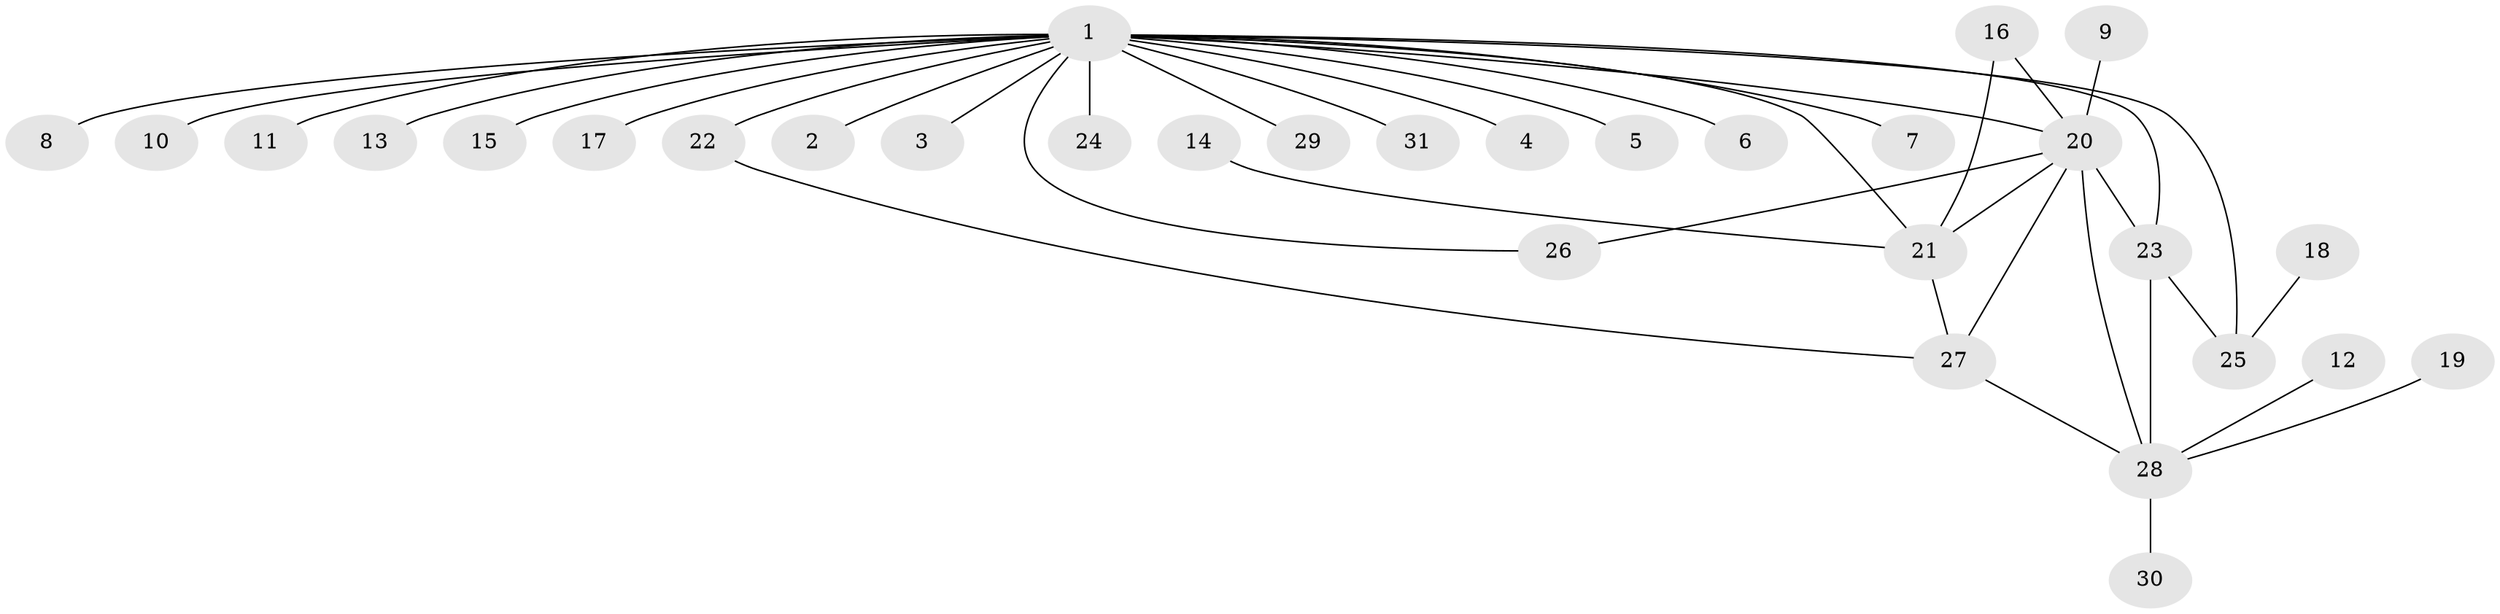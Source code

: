 // original degree distribution, {19: 0.01639344262295082, 9: 0.01639344262295082, 3: 0.09836065573770492, 10: 0.01639344262295082, 2: 0.18032786885245902, 1: 0.5409836065573771, 4: 0.04918032786885246, 8: 0.01639344262295082, 5: 0.04918032786885246, 6: 0.01639344262295082}
// Generated by graph-tools (version 1.1) at 2025/26/03/09/25 03:26:02]
// undirected, 31 vertices, 39 edges
graph export_dot {
graph [start="1"]
  node [color=gray90,style=filled];
  1;
  2;
  3;
  4;
  5;
  6;
  7;
  8;
  9;
  10;
  11;
  12;
  13;
  14;
  15;
  16;
  17;
  18;
  19;
  20;
  21;
  22;
  23;
  24;
  25;
  26;
  27;
  28;
  29;
  30;
  31;
  1 -- 2 [weight=1.0];
  1 -- 3 [weight=1.0];
  1 -- 4 [weight=1.0];
  1 -- 5 [weight=1.0];
  1 -- 6 [weight=1.0];
  1 -- 7 [weight=1.0];
  1 -- 8 [weight=1.0];
  1 -- 10 [weight=1.0];
  1 -- 11 [weight=1.0];
  1 -- 13 [weight=1.0];
  1 -- 15 [weight=1.0];
  1 -- 17 [weight=1.0];
  1 -- 20 [weight=1.0];
  1 -- 21 [weight=1.0];
  1 -- 22 [weight=2.0];
  1 -- 23 [weight=1.0];
  1 -- 24 [weight=2.0];
  1 -- 25 [weight=1.0];
  1 -- 26 [weight=1.0];
  1 -- 29 [weight=1.0];
  1 -- 31 [weight=1.0];
  9 -- 20 [weight=1.0];
  12 -- 28 [weight=1.0];
  14 -- 21 [weight=1.0];
  16 -- 20 [weight=1.0];
  16 -- 21 [weight=1.0];
  18 -- 25 [weight=1.0];
  19 -- 28 [weight=1.0];
  20 -- 21 [weight=1.0];
  20 -- 23 [weight=1.0];
  20 -- 26 [weight=1.0];
  20 -- 27 [weight=1.0];
  20 -- 28 [weight=1.0];
  21 -- 27 [weight=1.0];
  22 -- 27 [weight=1.0];
  23 -- 25 [weight=1.0];
  23 -- 28 [weight=3.0];
  27 -- 28 [weight=1.0];
  28 -- 30 [weight=1.0];
}
